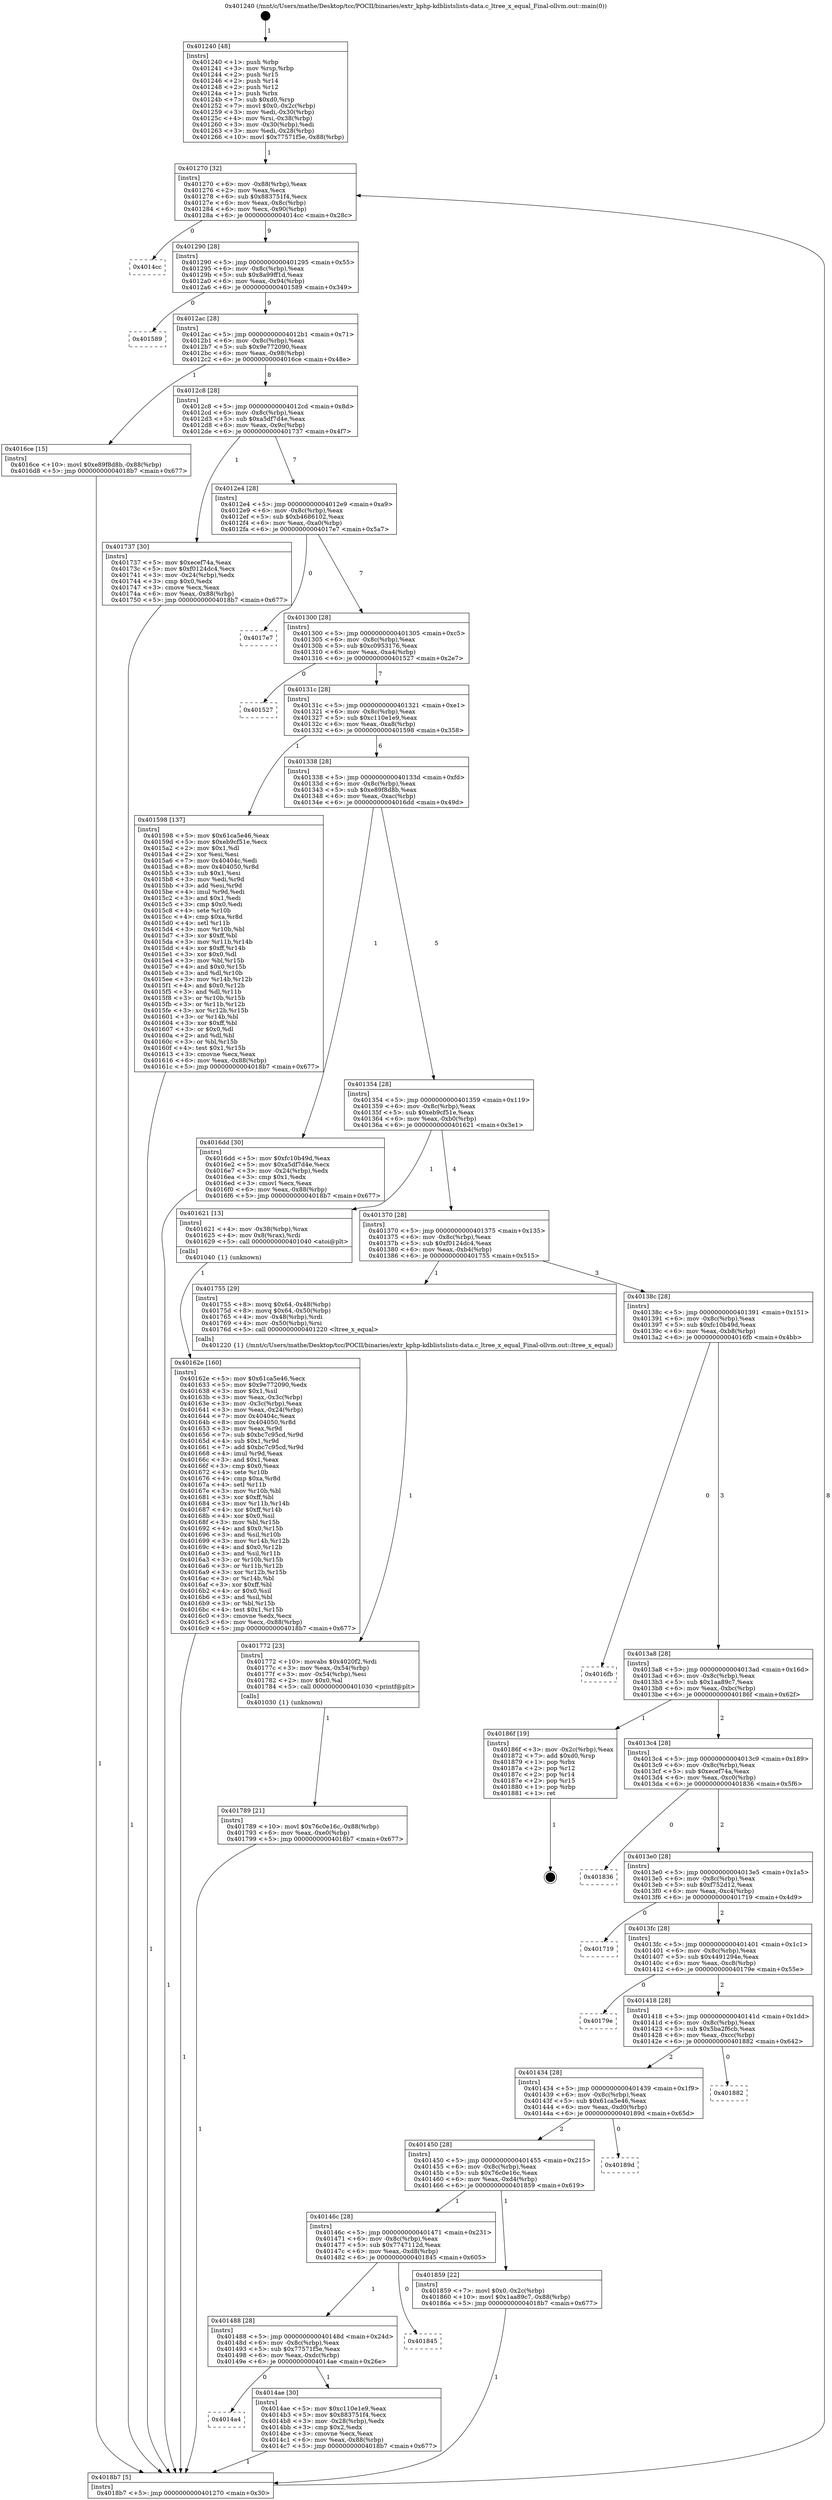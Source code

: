 digraph "0x401240" {
  label = "0x401240 (/mnt/c/Users/mathe/Desktop/tcc/POCII/binaries/extr_kphp-kdblistslists-data.c_ltree_x_equal_Final-ollvm.out::main(0))"
  labelloc = "t"
  node[shape=record]

  Entry [label="",width=0.3,height=0.3,shape=circle,fillcolor=black,style=filled]
  "0x401270" [label="{
     0x401270 [32]\l
     | [instrs]\l
     &nbsp;&nbsp;0x401270 \<+6\>: mov -0x88(%rbp),%eax\l
     &nbsp;&nbsp;0x401276 \<+2\>: mov %eax,%ecx\l
     &nbsp;&nbsp;0x401278 \<+6\>: sub $0x883751f4,%ecx\l
     &nbsp;&nbsp;0x40127e \<+6\>: mov %eax,-0x8c(%rbp)\l
     &nbsp;&nbsp;0x401284 \<+6\>: mov %ecx,-0x90(%rbp)\l
     &nbsp;&nbsp;0x40128a \<+6\>: je 00000000004014cc \<main+0x28c\>\l
  }"]
  "0x4014cc" [label="{
     0x4014cc\l
  }", style=dashed]
  "0x401290" [label="{
     0x401290 [28]\l
     | [instrs]\l
     &nbsp;&nbsp;0x401290 \<+5\>: jmp 0000000000401295 \<main+0x55\>\l
     &nbsp;&nbsp;0x401295 \<+6\>: mov -0x8c(%rbp),%eax\l
     &nbsp;&nbsp;0x40129b \<+5\>: sub $0x8a99ff1d,%eax\l
     &nbsp;&nbsp;0x4012a0 \<+6\>: mov %eax,-0x94(%rbp)\l
     &nbsp;&nbsp;0x4012a6 \<+6\>: je 0000000000401589 \<main+0x349\>\l
  }"]
  Exit [label="",width=0.3,height=0.3,shape=circle,fillcolor=black,style=filled,peripheries=2]
  "0x401589" [label="{
     0x401589\l
  }", style=dashed]
  "0x4012ac" [label="{
     0x4012ac [28]\l
     | [instrs]\l
     &nbsp;&nbsp;0x4012ac \<+5\>: jmp 00000000004012b1 \<main+0x71\>\l
     &nbsp;&nbsp;0x4012b1 \<+6\>: mov -0x8c(%rbp),%eax\l
     &nbsp;&nbsp;0x4012b7 \<+5\>: sub $0x9e772090,%eax\l
     &nbsp;&nbsp;0x4012bc \<+6\>: mov %eax,-0x98(%rbp)\l
     &nbsp;&nbsp;0x4012c2 \<+6\>: je 00000000004016ce \<main+0x48e\>\l
  }"]
  "0x401789" [label="{
     0x401789 [21]\l
     | [instrs]\l
     &nbsp;&nbsp;0x401789 \<+10\>: movl $0x76c0e16c,-0x88(%rbp)\l
     &nbsp;&nbsp;0x401793 \<+6\>: mov %eax,-0xe0(%rbp)\l
     &nbsp;&nbsp;0x401799 \<+5\>: jmp 00000000004018b7 \<main+0x677\>\l
  }"]
  "0x4016ce" [label="{
     0x4016ce [15]\l
     | [instrs]\l
     &nbsp;&nbsp;0x4016ce \<+10\>: movl $0xe89f8d8b,-0x88(%rbp)\l
     &nbsp;&nbsp;0x4016d8 \<+5\>: jmp 00000000004018b7 \<main+0x677\>\l
  }"]
  "0x4012c8" [label="{
     0x4012c8 [28]\l
     | [instrs]\l
     &nbsp;&nbsp;0x4012c8 \<+5\>: jmp 00000000004012cd \<main+0x8d\>\l
     &nbsp;&nbsp;0x4012cd \<+6\>: mov -0x8c(%rbp),%eax\l
     &nbsp;&nbsp;0x4012d3 \<+5\>: sub $0xa5df7d4e,%eax\l
     &nbsp;&nbsp;0x4012d8 \<+6\>: mov %eax,-0x9c(%rbp)\l
     &nbsp;&nbsp;0x4012de \<+6\>: je 0000000000401737 \<main+0x4f7\>\l
  }"]
  "0x401772" [label="{
     0x401772 [23]\l
     | [instrs]\l
     &nbsp;&nbsp;0x401772 \<+10\>: movabs $0x4020f2,%rdi\l
     &nbsp;&nbsp;0x40177c \<+3\>: mov %eax,-0x54(%rbp)\l
     &nbsp;&nbsp;0x40177f \<+3\>: mov -0x54(%rbp),%esi\l
     &nbsp;&nbsp;0x401782 \<+2\>: mov $0x0,%al\l
     &nbsp;&nbsp;0x401784 \<+5\>: call 0000000000401030 \<printf@plt\>\l
     | [calls]\l
     &nbsp;&nbsp;0x401030 \{1\} (unknown)\l
  }"]
  "0x401737" [label="{
     0x401737 [30]\l
     | [instrs]\l
     &nbsp;&nbsp;0x401737 \<+5\>: mov $0xecef74a,%eax\l
     &nbsp;&nbsp;0x40173c \<+5\>: mov $0xf0124dc4,%ecx\l
     &nbsp;&nbsp;0x401741 \<+3\>: mov -0x24(%rbp),%edx\l
     &nbsp;&nbsp;0x401744 \<+3\>: cmp $0x0,%edx\l
     &nbsp;&nbsp;0x401747 \<+3\>: cmove %ecx,%eax\l
     &nbsp;&nbsp;0x40174a \<+6\>: mov %eax,-0x88(%rbp)\l
     &nbsp;&nbsp;0x401750 \<+5\>: jmp 00000000004018b7 \<main+0x677\>\l
  }"]
  "0x4012e4" [label="{
     0x4012e4 [28]\l
     | [instrs]\l
     &nbsp;&nbsp;0x4012e4 \<+5\>: jmp 00000000004012e9 \<main+0xa9\>\l
     &nbsp;&nbsp;0x4012e9 \<+6\>: mov -0x8c(%rbp),%eax\l
     &nbsp;&nbsp;0x4012ef \<+5\>: sub $0xb4686102,%eax\l
     &nbsp;&nbsp;0x4012f4 \<+6\>: mov %eax,-0xa0(%rbp)\l
     &nbsp;&nbsp;0x4012fa \<+6\>: je 00000000004017e7 \<main+0x5a7\>\l
  }"]
  "0x40162e" [label="{
     0x40162e [160]\l
     | [instrs]\l
     &nbsp;&nbsp;0x40162e \<+5\>: mov $0x61ca5e46,%ecx\l
     &nbsp;&nbsp;0x401633 \<+5\>: mov $0x9e772090,%edx\l
     &nbsp;&nbsp;0x401638 \<+3\>: mov $0x1,%sil\l
     &nbsp;&nbsp;0x40163b \<+3\>: mov %eax,-0x3c(%rbp)\l
     &nbsp;&nbsp;0x40163e \<+3\>: mov -0x3c(%rbp),%eax\l
     &nbsp;&nbsp;0x401641 \<+3\>: mov %eax,-0x24(%rbp)\l
     &nbsp;&nbsp;0x401644 \<+7\>: mov 0x40404c,%eax\l
     &nbsp;&nbsp;0x40164b \<+8\>: mov 0x404050,%r8d\l
     &nbsp;&nbsp;0x401653 \<+3\>: mov %eax,%r9d\l
     &nbsp;&nbsp;0x401656 \<+7\>: sub $0xbc7c95cd,%r9d\l
     &nbsp;&nbsp;0x40165d \<+4\>: sub $0x1,%r9d\l
     &nbsp;&nbsp;0x401661 \<+7\>: add $0xbc7c95cd,%r9d\l
     &nbsp;&nbsp;0x401668 \<+4\>: imul %r9d,%eax\l
     &nbsp;&nbsp;0x40166c \<+3\>: and $0x1,%eax\l
     &nbsp;&nbsp;0x40166f \<+3\>: cmp $0x0,%eax\l
     &nbsp;&nbsp;0x401672 \<+4\>: sete %r10b\l
     &nbsp;&nbsp;0x401676 \<+4\>: cmp $0xa,%r8d\l
     &nbsp;&nbsp;0x40167a \<+4\>: setl %r11b\l
     &nbsp;&nbsp;0x40167e \<+3\>: mov %r10b,%bl\l
     &nbsp;&nbsp;0x401681 \<+3\>: xor $0xff,%bl\l
     &nbsp;&nbsp;0x401684 \<+3\>: mov %r11b,%r14b\l
     &nbsp;&nbsp;0x401687 \<+4\>: xor $0xff,%r14b\l
     &nbsp;&nbsp;0x40168b \<+4\>: xor $0x0,%sil\l
     &nbsp;&nbsp;0x40168f \<+3\>: mov %bl,%r15b\l
     &nbsp;&nbsp;0x401692 \<+4\>: and $0x0,%r15b\l
     &nbsp;&nbsp;0x401696 \<+3\>: and %sil,%r10b\l
     &nbsp;&nbsp;0x401699 \<+3\>: mov %r14b,%r12b\l
     &nbsp;&nbsp;0x40169c \<+4\>: and $0x0,%r12b\l
     &nbsp;&nbsp;0x4016a0 \<+3\>: and %sil,%r11b\l
     &nbsp;&nbsp;0x4016a3 \<+3\>: or %r10b,%r15b\l
     &nbsp;&nbsp;0x4016a6 \<+3\>: or %r11b,%r12b\l
     &nbsp;&nbsp;0x4016a9 \<+3\>: xor %r12b,%r15b\l
     &nbsp;&nbsp;0x4016ac \<+3\>: or %r14b,%bl\l
     &nbsp;&nbsp;0x4016af \<+3\>: xor $0xff,%bl\l
     &nbsp;&nbsp;0x4016b2 \<+4\>: or $0x0,%sil\l
     &nbsp;&nbsp;0x4016b6 \<+3\>: and %sil,%bl\l
     &nbsp;&nbsp;0x4016b9 \<+3\>: or %bl,%r15b\l
     &nbsp;&nbsp;0x4016bc \<+4\>: test $0x1,%r15b\l
     &nbsp;&nbsp;0x4016c0 \<+3\>: cmovne %edx,%ecx\l
     &nbsp;&nbsp;0x4016c3 \<+6\>: mov %ecx,-0x88(%rbp)\l
     &nbsp;&nbsp;0x4016c9 \<+5\>: jmp 00000000004018b7 \<main+0x677\>\l
  }"]
  "0x4017e7" [label="{
     0x4017e7\l
  }", style=dashed]
  "0x401300" [label="{
     0x401300 [28]\l
     | [instrs]\l
     &nbsp;&nbsp;0x401300 \<+5\>: jmp 0000000000401305 \<main+0xc5\>\l
     &nbsp;&nbsp;0x401305 \<+6\>: mov -0x8c(%rbp),%eax\l
     &nbsp;&nbsp;0x40130b \<+5\>: sub $0xc0953176,%eax\l
     &nbsp;&nbsp;0x401310 \<+6\>: mov %eax,-0xa4(%rbp)\l
     &nbsp;&nbsp;0x401316 \<+6\>: je 0000000000401527 \<main+0x2e7\>\l
  }"]
  "0x401240" [label="{
     0x401240 [48]\l
     | [instrs]\l
     &nbsp;&nbsp;0x401240 \<+1\>: push %rbp\l
     &nbsp;&nbsp;0x401241 \<+3\>: mov %rsp,%rbp\l
     &nbsp;&nbsp;0x401244 \<+2\>: push %r15\l
     &nbsp;&nbsp;0x401246 \<+2\>: push %r14\l
     &nbsp;&nbsp;0x401248 \<+2\>: push %r12\l
     &nbsp;&nbsp;0x40124a \<+1\>: push %rbx\l
     &nbsp;&nbsp;0x40124b \<+7\>: sub $0xd0,%rsp\l
     &nbsp;&nbsp;0x401252 \<+7\>: movl $0x0,-0x2c(%rbp)\l
     &nbsp;&nbsp;0x401259 \<+3\>: mov %edi,-0x30(%rbp)\l
     &nbsp;&nbsp;0x40125c \<+4\>: mov %rsi,-0x38(%rbp)\l
     &nbsp;&nbsp;0x401260 \<+3\>: mov -0x30(%rbp),%edi\l
     &nbsp;&nbsp;0x401263 \<+3\>: mov %edi,-0x28(%rbp)\l
     &nbsp;&nbsp;0x401266 \<+10\>: movl $0x77571f5e,-0x88(%rbp)\l
  }"]
  "0x401527" [label="{
     0x401527\l
  }", style=dashed]
  "0x40131c" [label="{
     0x40131c [28]\l
     | [instrs]\l
     &nbsp;&nbsp;0x40131c \<+5\>: jmp 0000000000401321 \<main+0xe1\>\l
     &nbsp;&nbsp;0x401321 \<+6\>: mov -0x8c(%rbp),%eax\l
     &nbsp;&nbsp;0x401327 \<+5\>: sub $0xc110e1e9,%eax\l
     &nbsp;&nbsp;0x40132c \<+6\>: mov %eax,-0xa8(%rbp)\l
     &nbsp;&nbsp;0x401332 \<+6\>: je 0000000000401598 \<main+0x358\>\l
  }"]
  "0x4018b7" [label="{
     0x4018b7 [5]\l
     | [instrs]\l
     &nbsp;&nbsp;0x4018b7 \<+5\>: jmp 0000000000401270 \<main+0x30\>\l
  }"]
  "0x401598" [label="{
     0x401598 [137]\l
     | [instrs]\l
     &nbsp;&nbsp;0x401598 \<+5\>: mov $0x61ca5e46,%eax\l
     &nbsp;&nbsp;0x40159d \<+5\>: mov $0xeb9cf51e,%ecx\l
     &nbsp;&nbsp;0x4015a2 \<+2\>: mov $0x1,%dl\l
     &nbsp;&nbsp;0x4015a4 \<+2\>: xor %esi,%esi\l
     &nbsp;&nbsp;0x4015a6 \<+7\>: mov 0x40404c,%edi\l
     &nbsp;&nbsp;0x4015ad \<+8\>: mov 0x404050,%r8d\l
     &nbsp;&nbsp;0x4015b5 \<+3\>: sub $0x1,%esi\l
     &nbsp;&nbsp;0x4015b8 \<+3\>: mov %edi,%r9d\l
     &nbsp;&nbsp;0x4015bb \<+3\>: add %esi,%r9d\l
     &nbsp;&nbsp;0x4015be \<+4\>: imul %r9d,%edi\l
     &nbsp;&nbsp;0x4015c2 \<+3\>: and $0x1,%edi\l
     &nbsp;&nbsp;0x4015c5 \<+3\>: cmp $0x0,%edi\l
     &nbsp;&nbsp;0x4015c8 \<+4\>: sete %r10b\l
     &nbsp;&nbsp;0x4015cc \<+4\>: cmp $0xa,%r8d\l
     &nbsp;&nbsp;0x4015d0 \<+4\>: setl %r11b\l
     &nbsp;&nbsp;0x4015d4 \<+3\>: mov %r10b,%bl\l
     &nbsp;&nbsp;0x4015d7 \<+3\>: xor $0xff,%bl\l
     &nbsp;&nbsp;0x4015da \<+3\>: mov %r11b,%r14b\l
     &nbsp;&nbsp;0x4015dd \<+4\>: xor $0xff,%r14b\l
     &nbsp;&nbsp;0x4015e1 \<+3\>: xor $0x0,%dl\l
     &nbsp;&nbsp;0x4015e4 \<+3\>: mov %bl,%r15b\l
     &nbsp;&nbsp;0x4015e7 \<+4\>: and $0x0,%r15b\l
     &nbsp;&nbsp;0x4015eb \<+3\>: and %dl,%r10b\l
     &nbsp;&nbsp;0x4015ee \<+3\>: mov %r14b,%r12b\l
     &nbsp;&nbsp;0x4015f1 \<+4\>: and $0x0,%r12b\l
     &nbsp;&nbsp;0x4015f5 \<+3\>: and %dl,%r11b\l
     &nbsp;&nbsp;0x4015f8 \<+3\>: or %r10b,%r15b\l
     &nbsp;&nbsp;0x4015fb \<+3\>: or %r11b,%r12b\l
     &nbsp;&nbsp;0x4015fe \<+3\>: xor %r12b,%r15b\l
     &nbsp;&nbsp;0x401601 \<+3\>: or %r14b,%bl\l
     &nbsp;&nbsp;0x401604 \<+3\>: xor $0xff,%bl\l
     &nbsp;&nbsp;0x401607 \<+3\>: or $0x0,%dl\l
     &nbsp;&nbsp;0x40160a \<+2\>: and %dl,%bl\l
     &nbsp;&nbsp;0x40160c \<+3\>: or %bl,%r15b\l
     &nbsp;&nbsp;0x40160f \<+4\>: test $0x1,%r15b\l
     &nbsp;&nbsp;0x401613 \<+3\>: cmovne %ecx,%eax\l
     &nbsp;&nbsp;0x401616 \<+6\>: mov %eax,-0x88(%rbp)\l
     &nbsp;&nbsp;0x40161c \<+5\>: jmp 00000000004018b7 \<main+0x677\>\l
  }"]
  "0x401338" [label="{
     0x401338 [28]\l
     | [instrs]\l
     &nbsp;&nbsp;0x401338 \<+5\>: jmp 000000000040133d \<main+0xfd\>\l
     &nbsp;&nbsp;0x40133d \<+6\>: mov -0x8c(%rbp),%eax\l
     &nbsp;&nbsp;0x401343 \<+5\>: sub $0xe89f8d8b,%eax\l
     &nbsp;&nbsp;0x401348 \<+6\>: mov %eax,-0xac(%rbp)\l
     &nbsp;&nbsp;0x40134e \<+6\>: je 00000000004016dd \<main+0x49d\>\l
  }"]
  "0x4014a4" [label="{
     0x4014a4\l
  }", style=dashed]
  "0x4016dd" [label="{
     0x4016dd [30]\l
     | [instrs]\l
     &nbsp;&nbsp;0x4016dd \<+5\>: mov $0xfc10b49d,%eax\l
     &nbsp;&nbsp;0x4016e2 \<+5\>: mov $0xa5df7d4e,%ecx\l
     &nbsp;&nbsp;0x4016e7 \<+3\>: mov -0x24(%rbp),%edx\l
     &nbsp;&nbsp;0x4016ea \<+3\>: cmp $0x1,%edx\l
     &nbsp;&nbsp;0x4016ed \<+3\>: cmovl %ecx,%eax\l
     &nbsp;&nbsp;0x4016f0 \<+6\>: mov %eax,-0x88(%rbp)\l
     &nbsp;&nbsp;0x4016f6 \<+5\>: jmp 00000000004018b7 \<main+0x677\>\l
  }"]
  "0x401354" [label="{
     0x401354 [28]\l
     | [instrs]\l
     &nbsp;&nbsp;0x401354 \<+5\>: jmp 0000000000401359 \<main+0x119\>\l
     &nbsp;&nbsp;0x401359 \<+6\>: mov -0x8c(%rbp),%eax\l
     &nbsp;&nbsp;0x40135f \<+5\>: sub $0xeb9cf51e,%eax\l
     &nbsp;&nbsp;0x401364 \<+6\>: mov %eax,-0xb0(%rbp)\l
     &nbsp;&nbsp;0x40136a \<+6\>: je 0000000000401621 \<main+0x3e1\>\l
  }"]
  "0x4014ae" [label="{
     0x4014ae [30]\l
     | [instrs]\l
     &nbsp;&nbsp;0x4014ae \<+5\>: mov $0xc110e1e9,%eax\l
     &nbsp;&nbsp;0x4014b3 \<+5\>: mov $0x883751f4,%ecx\l
     &nbsp;&nbsp;0x4014b8 \<+3\>: mov -0x28(%rbp),%edx\l
     &nbsp;&nbsp;0x4014bb \<+3\>: cmp $0x2,%edx\l
     &nbsp;&nbsp;0x4014be \<+3\>: cmovne %ecx,%eax\l
     &nbsp;&nbsp;0x4014c1 \<+6\>: mov %eax,-0x88(%rbp)\l
     &nbsp;&nbsp;0x4014c7 \<+5\>: jmp 00000000004018b7 \<main+0x677\>\l
  }"]
  "0x401621" [label="{
     0x401621 [13]\l
     | [instrs]\l
     &nbsp;&nbsp;0x401621 \<+4\>: mov -0x38(%rbp),%rax\l
     &nbsp;&nbsp;0x401625 \<+4\>: mov 0x8(%rax),%rdi\l
     &nbsp;&nbsp;0x401629 \<+5\>: call 0000000000401040 \<atoi@plt\>\l
     | [calls]\l
     &nbsp;&nbsp;0x401040 \{1\} (unknown)\l
  }"]
  "0x401370" [label="{
     0x401370 [28]\l
     | [instrs]\l
     &nbsp;&nbsp;0x401370 \<+5\>: jmp 0000000000401375 \<main+0x135\>\l
     &nbsp;&nbsp;0x401375 \<+6\>: mov -0x8c(%rbp),%eax\l
     &nbsp;&nbsp;0x40137b \<+5\>: sub $0xf0124dc4,%eax\l
     &nbsp;&nbsp;0x401380 \<+6\>: mov %eax,-0xb4(%rbp)\l
     &nbsp;&nbsp;0x401386 \<+6\>: je 0000000000401755 \<main+0x515\>\l
  }"]
  "0x401488" [label="{
     0x401488 [28]\l
     | [instrs]\l
     &nbsp;&nbsp;0x401488 \<+5\>: jmp 000000000040148d \<main+0x24d\>\l
     &nbsp;&nbsp;0x40148d \<+6\>: mov -0x8c(%rbp),%eax\l
     &nbsp;&nbsp;0x401493 \<+5\>: sub $0x77571f5e,%eax\l
     &nbsp;&nbsp;0x401498 \<+6\>: mov %eax,-0xdc(%rbp)\l
     &nbsp;&nbsp;0x40149e \<+6\>: je 00000000004014ae \<main+0x26e\>\l
  }"]
  "0x401755" [label="{
     0x401755 [29]\l
     | [instrs]\l
     &nbsp;&nbsp;0x401755 \<+8\>: movq $0x64,-0x48(%rbp)\l
     &nbsp;&nbsp;0x40175d \<+8\>: movq $0x64,-0x50(%rbp)\l
     &nbsp;&nbsp;0x401765 \<+4\>: mov -0x48(%rbp),%rdi\l
     &nbsp;&nbsp;0x401769 \<+4\>: mov -0x50(%rbp),%rsi\l
     &nbsp;&nbsp;0x40176d \<+5\>: call 0000000000401220 \<ltree_x_equal\>\l
     | [calls]\l
     &nbsp;&nbsp;0x401220 \{1\} (/mnt/c/Users/mathe/Desktop/tcc/POCII/binaries/extr_kphp-kdblistslists-data.c_ltree_x_equal_Final-ollvm.out::ltree_x_equal)\l
  }"]
  "0x40138c" [label="{
     0x40138c [28]\l
     | [instrs]\l
     &nbsp;&nbsp;0x40138c \<+5\>: jmp 0000000000401391 \<main+0x151\>\l
     &nbsp;&nbsp;0x401391 \<+6\>: mov -0x8c(%rbp),%eax\l
     &nbsp;&nbsp;0x401397 \<+5\>: sub $0xfc10b49d,%eax\l
     &nbsp;&nbsp;0x40139c \<+6\>: mov %eax,-0xb8(%rbp)\l
     &nbsp;&nbsp;0x4013a2 \<+6\>: je 00000000004016fb \<main+0x4bb\>\l
  }"]
  "0x401845" [label="{
     0x401845\l
  }", style=dashed]
  "0x4016fb" [label="{
     0x4016fb\l
  }", style=dashed]
  "0x4013a8" [label="{
     0x4013a8 [28]\l
     | [instrs]\l
     &nbsp;&nbsp;0x4013a8 \<+5\>: jmp 00000000004013ad \<main+0x16d\>\l
     &nbsp;&nbsp;0x4013ad \<+6\>: mov -0x8c(%rbp),%eax\l
     &nbsp;&nbsp;0x4013b3 \<+5\>: sub $0x1aa89c7,%eax\l
     &nbsp;&nbsp;0x4013b8 \<+6\>: mov %eax,-0xbc(%rbp)\l
     &nbsp;&nbsp;0x4013be \<+6\>: je 000000000040186f \<main+0x62f\>\l
  }"]
  "0x40146c" [label="{
     0x40146c [28]\l
     | [instrs]\l
     &nbsp;&nbsp;0x40146c \<+5\>: jmp 0000000000401471 \<main+0x231\>\l
     &nbsp;&nbsp;0x401471 \<+6\>: mov -0x8c(%rbp),%eax\l
     &nbsp;&nbsp;0x401477 \<+5\>: sub $0x7747112d,%eax\l
     &nbsp;&nbsp;0x40147c \<+6\>: mov %eax,-0xd8(%rbp)\l
     &nbsp;&nbsp;0x401482 \<+6\>: je 0000000000401845 \<main+0x605\>\l
  }"]
  "0x40186f" [label="{
     0x40186f [19]\l
     | [instrs]\l
     &nbsp;&nbsp;0x40186f \<+3\>: mov -0x2c(%rbp),%eax\l
     &nbsp;&nbsp;0x401872 \<+7\>: add $0xd0,%rsp\l
     &nbsp;&nbsp;0x401879 \<+1\>: pop %rbx\l
     &nbsp;&nbsp;0x40187a \<+2\>: pop %r12\l
     &nbsp;&nbsp;0x40187c \<+2\>: pop %r14\l
     &nbsp;&nbsp;0x40187e \<+2\>: pop %r15\l
     &nbsp;&nbsp;0x401880 \<+1\>: pop %rbp\l
     &nbsp;&nbsp;0x401881 \<+1\>: ret\l
  }"]
  "0x4013c4" [label="{
     0x4013c4 [28]\l
     | [instrs]\l
     &nbsp;&nbsp;0x4013c4 \<+5\>: jmp 00000000004013c9 \<main+0x189\>\l
     &nbsp;&nbsp;0x4013c9 \<+6\>: mov -0x8c(%rbp),%eax\l
     &nbsp;&nbsp;0x4013cf \<+5\>: sub $0xecef74a,%eax\l
     &nbsp;&nbsp;0x4013d4 \<+6\>: mov %eax,-0xc0(%rbp)\l
     &nbsp;&nbsp;0x4013da \<+6\>: je 0000000000401836 \<main+0x5f6\>\l
  }"]
  "0x401859" [label="{
     0x401859 [22]\l
     | [instrs]\l
     &nbsp;&nbsp;0x401859 \<+7\>: movl $0x0,-0x2c(%rbp)\l
     &nbsp;&nbsp;0x401860 \<+10\>: movl $0x1aa89c7,-0x88(%rbp)\l
     &nbsp;&nbsp;0x40186a \<+5\>: jmp 00000000004018b7 \<main+0x677\>\l
  }"]
  "0x401836" [label="{
     0x401836\l
  }", style=dashed]
  "0x4013e0" [label="{
     0x4013e0 [28]\l
     | [instrs]\l
     &nbsp;&nbsp;0x4013e0 \<+5\>: jmp 00000000004013e5 \<main+0x1a5\>\l
     &nbsp;&nbsp;0x4013e5 \<+6\>: mov -0x8c(%rbp),%eax\l
     &nbsp;&nbsp;0x4013eb \<+5\>: sub $0xf752d12,%eax\l
     &nbsp;&nbsp;0x4013f0 \<+6\>: mov %eax,-0xc4(%rbp)\l
     &nbsp;&nbsp;0x4013f6 \<+6\>: je 0000000000401719 \<main+0x4d9\>\l
  }"]
  "0x401450" [label="{
     0x401450 [28]\l
     | [instrs]\l
     &nbsp;&nbsp;0x401450 \<+5\>: jmp 0000000000401455 \<main+0x215\>\l
     &nbsp;&nbsp;0x401455 \<+6\>: mov -0x8c(%rbp),%eax\l
     &nbsp;&nbsp;0x40145b \<+5\>: sub $0x76c0e16c,%eax\l
     &nbsp;&nbsp;0x401460 \<+6\>: mov %eax,-0xd4(%rbp)\l
     &nbsp;&nbsp;0x401466 \<+6\>: je 0000000000401859 \<main+0x619\>\l
  }"]
  "0x401719" [label="{
     0x401719\l
  }", style=dashed]
  "0x4013fc" [label="{
     0x4013fc [28]\l
     | [instrs]\l
     &nbsp;&nbsp;0x4013fc \<+5\>: jmp 0000000000401401 \<main+0x1c1\>\l
     &nbsp;&nbsp;0x401401 \<+6\>: mov -0x8c(%rbp),%eax\l
     &nbsp;&nbsp;0x401407 \<+5\>: sub $0x4491294e,%eax\l
     &nbsp;&nbsp;0x40140c \<+6\>: mov %eax,-0xc8(%rbp)\l
     &nbsp;&nbsp;0x401412 \<+6\>: je 000000000040179e \<main+0x55e\>\l
  }"]
  "0x40189d" [label="{
     0x40189d\l
  }", style=dashed]
  "0x40179e" [label="{
     0x40179e\l
  }", style=dashed]
  "0x401418" [label="{
     0x401418 [28]\l
     | [instrs]\l
     &nbsp;&nbsp;0x401418 \<+5\>: jmp 000000000040141d \<main+0x1dd\>\l
     &nbsp;&nbsp;0x40141d \<+6\>: mov -0x8c(%rbp),%eax\l
     &nbsp;&nbsp;0x401423 \<+5\>: sub $0x5ba2f6cb,%eax\l
     &nbsp;&nbsp;0x401428 \<+6\>: mov %eax,-0xcc(%rbp)\l
     &nbsp;&nbsp;0x40142e \<+6\>: je 0000000000401882 \<main+0x642\>\l
  }"]
  "0x401434" [label="{
     0x401434 [28]\l
     | [instrs]\l
     &nbsp;&nbsp;0x401434 \<+5\>: jmp 0000000000401439 \<main+0x1f9\>\l
     &nbsp;&nbsp;0x401439 \<+6\>: mov -0x8c(%rbp),%eax\l
     &nbsp;&nbsp;0x40143f \<+5\>: sub $0x61ca5e46,%eax\l
     &nbsp;&nbsp;0x401444 \<+6\>: mov %eax,-0xd0(%rbp)\l
     &nbsp;&nbsp;0x40144a \<+6\>: je 000000000040189d \<main+0x65d\>\l
  }"]
  "0x401882" [label="{
     0x401882\l
  }", style=dashed]
  Entry -> "0x401240" [label=" 1"]
  "0x401270" -> "0x4014cc" [label=" 0"]
  "0x401270" -> "0x401290" [label=" 9"]
  "0x40186f" -> Exit [label=" 1"]
  "0x401290" -> "0x401589" [label=" 0"]
  "0x401290" -> "0x4012ac" [label=" 9"]
  "0x401859" -> "0x4018b7" [label=" 1"]
  "0x4012ac" -> "0x4016ce" [label=" 1"]
  "0x4012ac" -> "0x4012c8" [label=" 8"]
  "0x401789" -> "0x4018b7" [label=" 1"]
  "0x4012c8" -> "0x401737" [label=" 1"]
  "0x4012c8" -> "0x4012e4" [label=" 7"]
  "0x401772" -> "0x401789" [label=" 1"]
  "0x4012e4" -> "0x4017e7" [label=" 0"]
  "0x4012e4" -> "0x401300" [label=" 7"]
  "0x401755" -> "0x401772" [label=" 1"]
  "0x401300" -> "0x401527" [label=" 0"]
  "0x401300" -> "0x40131c" [label=" 7"]
  "0x401737" -> "0x4018b7" [label=" 1"]
  "0x40131c" -> "0x401598" [label=" 1"]
  "0x40131c" -> "0x401338" [label=" 6"]
  "0x4016dd" -> "0x4018b7" [label=" 1"]
  "0x401338" -> "0x4016dd" [label=" 1"]
  "0x401338" -> "0x401354" [label=" 5"]
  "0x4016ce" -> "0x4018b7" [label=" 1"]
  "0x401354" -> "0x401621" [label=" 1"]
  "0x401354" -> "0x401370" [label=" 4"]
  "0x40162e" -> "0x4018b7" [label=" 1"]
  "0x401370" -> "0x401755" [label=" 1"]
  "0x401370" -> "0x40138c" [label=" 3"]
  "0x401598" -> "0x4018b7" [label=" 1"]
  "0x40138c" -> "0x4016fb" [label=" 0"]
  "0x40138c" -> "0x4013a8" [label=" 3"]
  "0x4018b7" -> "0x401270" [label=" 8"]
  "0x4013a8" -> "0x40186f" [label=" 1"]
  "0x4013a8" -> "0x4013c4" [label=" 2"]
  "0x4014ae" -> "0x4018b7" [label=" 1"]
  "0x4013c4" -> "0x401836" [label=" 0"]
  "0x4013c4" -> "0x4013e0" [label=" 2"]
  "0x401488" -> "0x4014a4" [label=" 0"]
  "0x4013e0" -> "0x401719" [label=" 0"]
  "0x4013e0" -> "0x4013fc" [label=" 2"]
  "0x401621" -> "0x40162e" [label=" 1"]
  "0x4013fc" -> "0x40179e" [label=" 0"]
  "0x4013fc" -> "0x401418" [label=" 2"]
  "0x40146c" -> "0x401488" [label=" 1"]
  "0x401418" -> "0x401882" [label=" 0"]
  "0x401418" -> "0x401434" [label=" 2"]
  "0x40146c" -> "0x401845" [label=" 0"]
  "0x401434" -> "0x40189d" [label=" 0"]
  "0x401434" -> "0x401450" [label=" 2"]
  "0x401488" -> "0x4014ae" [label=" 1"]
  "0x401450" -> "0x401859" [label=" 1"]
  "0x401450" -> "0x40146c" [label=" 1"]
  "0x401240" -> "0x401270" [label=" 1"]
}
